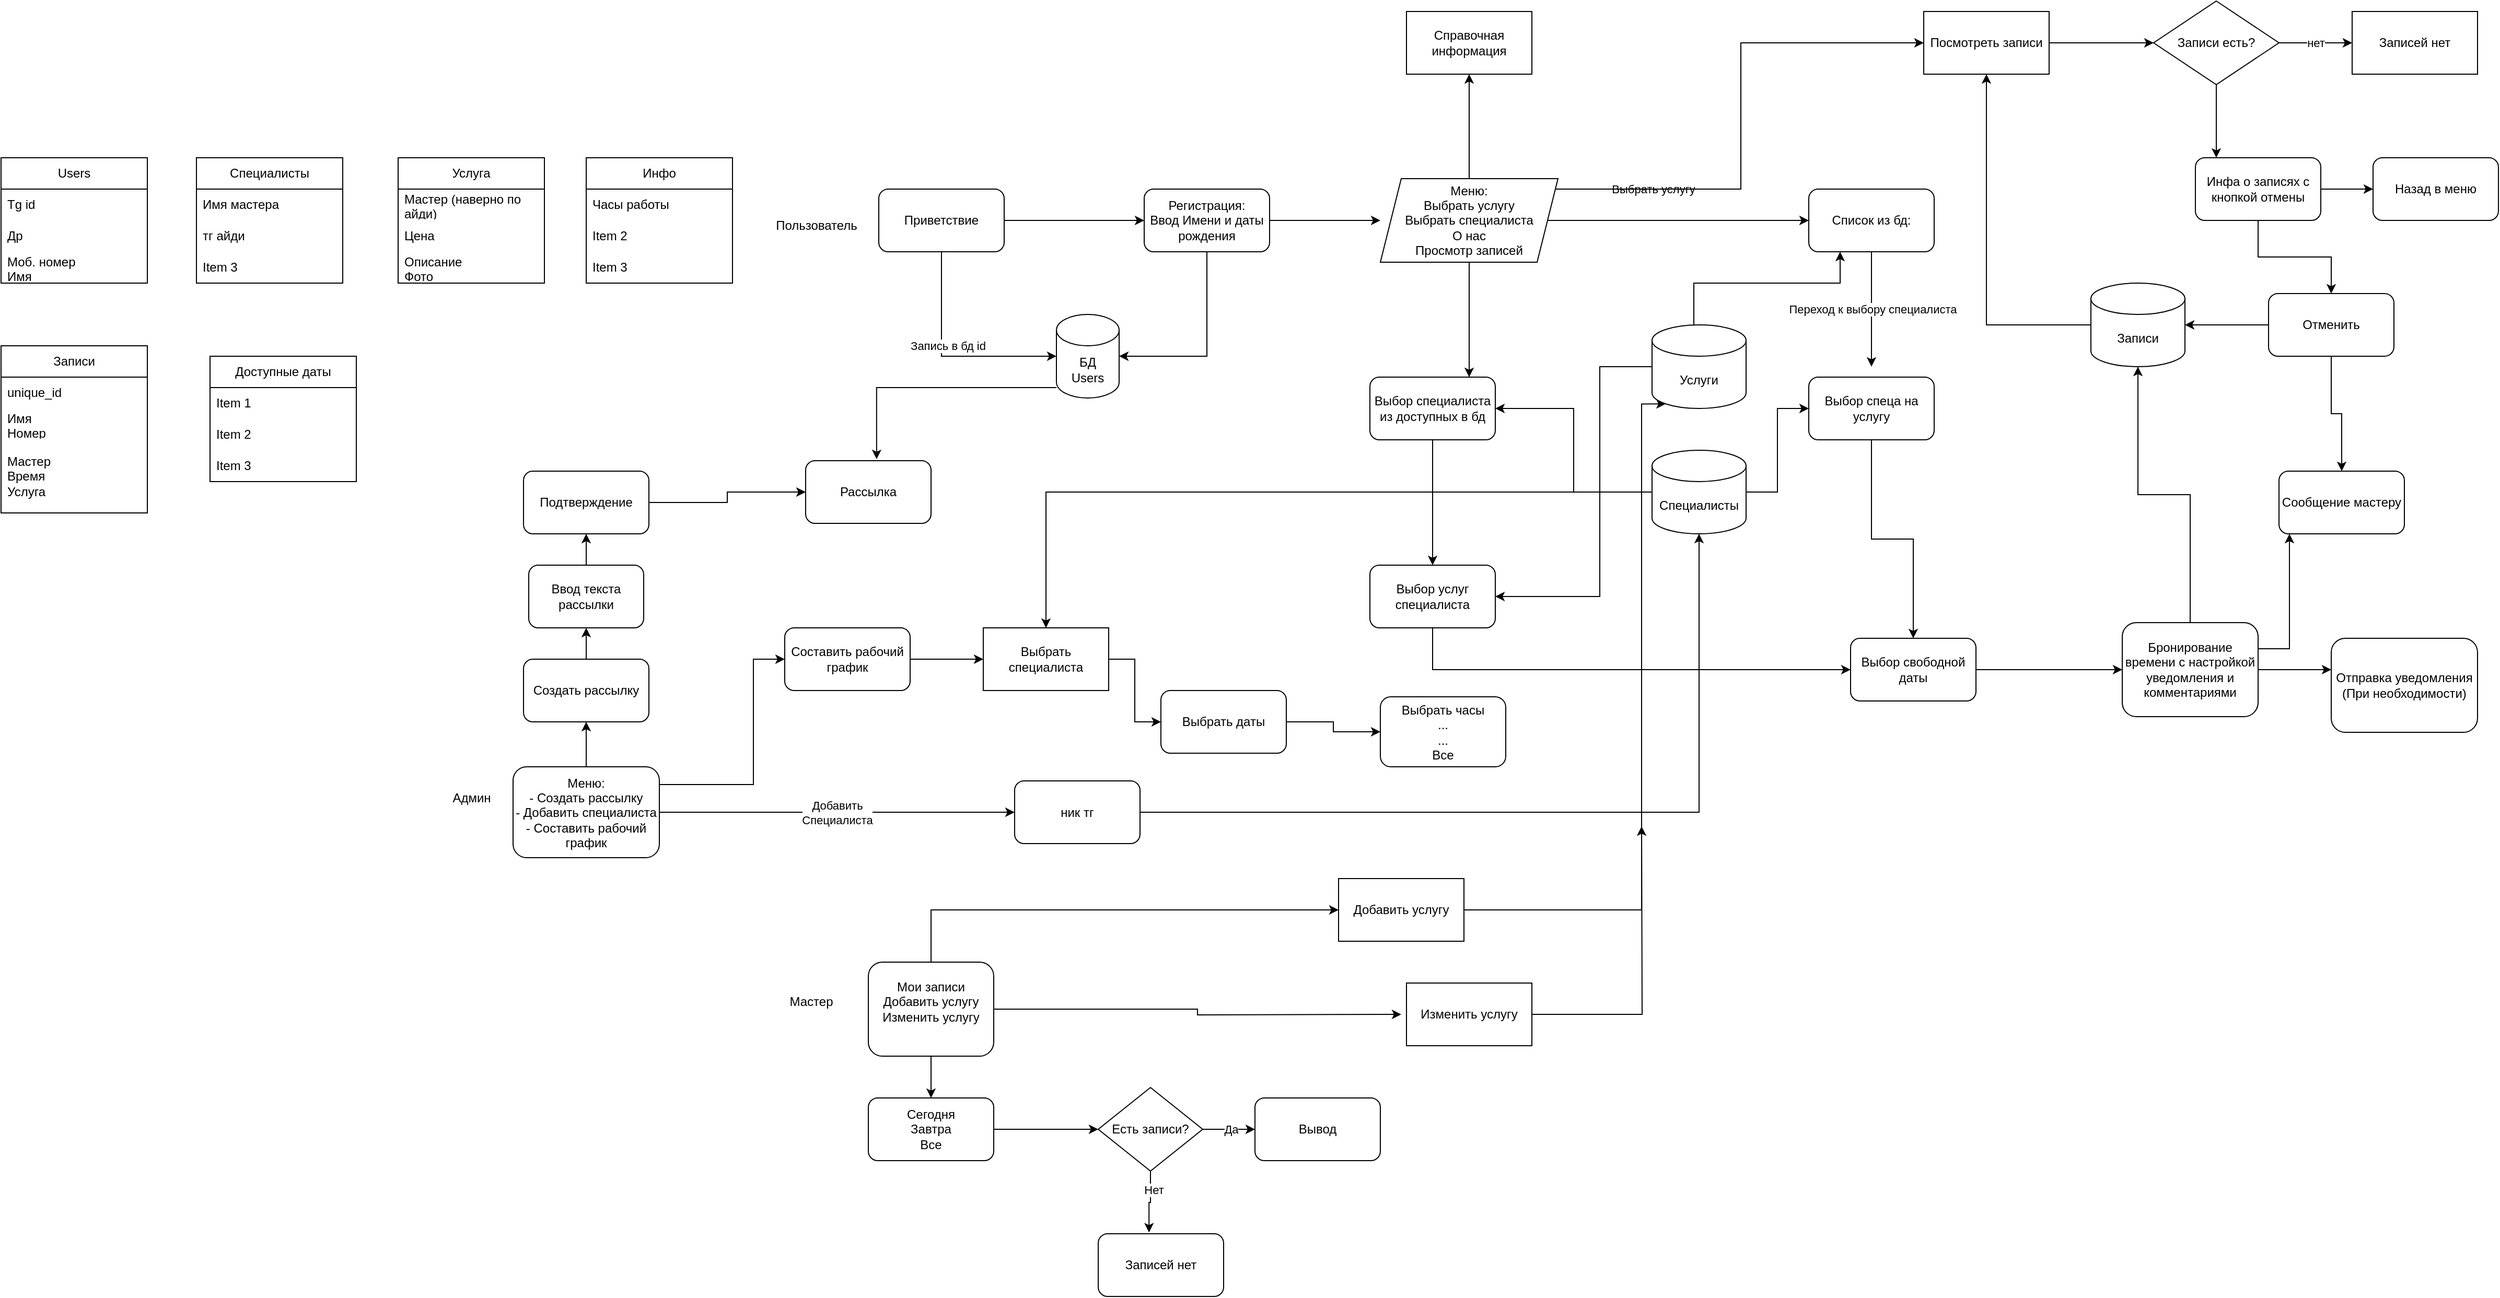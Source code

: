 <mxfile version="26.0.5">
  <diagram name="Страница — 1" id="hzqAy71SiCbuJSQjPSbe">
    <mxGraphModel dx="3694" dy="1451" grid="1" gridSize="10" guides="1" tooltips="1" connect="1" arrows="1" fold="1" page="1" pageScale="1" pageWidth="827" pageHeight="1169" math="0" shadow="0">
      <root>
        <mxCell id="0" />
        <mxCell id="1" parent="0" />
        <mxCell id="2Nm8pulBpNAmHq24tdNc-4" style="edgeStyle=orthogonalEdgeStyle;rounded=0;orthogonalLoop=1;jettySize=auto;html=1;entryX=0;entryY=0.5;entryDx=0;entryDy=0;" edge="1" parent="1" source="2Nm8pulBpNAmHq24tdNc-2" target="2Nm8pulBpNAmHq24tdNc-3">
          <mxGeometry relative="1" as="geometry" />
        </mxCell>
        <mxCell id="2Nm8pulBpNAmHq24tdNc-6" value="Запись в бд id" style="edgeStyle=orthogonalEdgeStyle;rounded=0;orthogonalLoop=1;jettySize=auto;html=1;" edge="1" parent="1" source="2Nm8pulBpNAmHq24tdNc-2" target="2Nm8pulBpNAmHq24tdNc-5">
          <mxGeometry x="0.1" y="14" relative="1" as="geometry">
            <Array as="points">
              <mxPoint x="160" y="390" />
            </Array>
            <mxPoint x="-10" y="4" as="offset" />
          </mxGeometry>
        </mxCell>
        <mxCell id="2Nm8pulBpNAmHq24tdNc-2" value="Приветствие" style="rounded=1;whiteSpace=wrap;html=1;" vertex="1" parent="1">
          <mxGeometry x="100" y="230" width="120" height="60" as="geometry" />
        </mxCell>
        <mxCell id="2Nm8pulBpNAmHq24tdNc-8" style="edgeStyle=orthogonalEdgeStyle;rounded=0;orthogonalLoop=1;jettySize=auto;html=1;" edge="1" parent="1" source="2Nm8pulBpNAmHq24tdNc-3">
          <mxGeometry relative="1" as="geometry">
            <mxPoint x="580" y="260" as="targetPoint" />
          </mxGeometry>
        </mxCell>
        <mxCell id="2Nm8pulBpNAmHq24tdNc-3" value="Регистрация:&lt;div&gt;Ввод Имени и даты рождения&lt;/div&gt;" style="rounded=1;whiteSpace=wrap;html=1;" vertex="1" parent="1">
          <mxGeometry x="354" y="230" width="120" height="60" as="geometry" />
        </mxCell>
        <mxCell id="2Nm8pulBpNAmHq24tdNc-82" style="edgeStyle=orthogonalEdgeStyle;rounded=0;orthogonalLoop=1;jettySize=auto;html=1;entryX=0.566;entryY=-0.025;entryDx=0;entryDy=0;entryPerimeter=0;" edge="1" parent="1" source="2Nm8pulBpNAmHq24tdNc-5" target="2Nm8pulBpNAmHq24tdNc-83">
          <mxGeometry relative="1" as="geometry">
            <mxPoint x="300" y="520" as="targetPoint" />
            <Array as="points">
              <mxPoint x="98" y="420" />
            </Array>
          </mxGeometry>
        </mxCell>
        <mxCell id="2Nm8pulBpNAmHq24tdNc-5" value="БД&lt;div&gt;Users&lt;/div&gt;" style="shape=cylinder3;whiteSpace=wrap;html=1;boundedLbl=1;backgroundOutline=1;size=15;" vertex="1" parent="1">
          <mxGeometry x="270" y="350" width="60" height="80" as="geometry" />
        </mxCell>
        <mxCell id="2Nm8pulBpNAmHq24tdNc-14" style="edgeStyle=orthogonalEdgeStyle;rounded=0;orthogonalLoop=1;jettySize=auto;html=1;" edge="1" parent="1" source="2Nm8pulBpNAmHq24tdNc-13">
          <mxGeometry relative="1" as="geometry">
            <mxPoint x="665" y="120" as="targetPoint" />
          </mxGeometry>
        </mxCell>
        <mxCell id="2Nm8pulBpNAmHq24tdNc-16" style="edgeStyle=orthogonalEdgeStyle;rounded=0;orthogonalLoop=1;jettySize=auto;html=1;entryX=0;entryY=0.5;entryDx=0;entryDy=0;" edge="1" parent="1" source="2Nm8pulBpNAmHq24tdNc-13" target="2Nm8pulBpNAmHq24tdNc-17">
          <mxGeometry relative="1" as="geometry">
            <mxPoint x="900.0" y="260" as="targetPoint" />
          </mxGeometry>
        </mxCell>
        <mxCell id="2Nm8pulBpNAmHq24tdNc-18" value="Выбрать услугу" style="edgeLabel;html=1;align=center;verticalAlign=middle;resizable=0;points=[];" vertex="1" connectable="0" parent="2Nm8pulBpNAmHq24tdNc-16">
          <mxGeometry x="0.243" y="-3" relative="1" as="geometry">
            <mxPoint x="-55" y="-33" as="offset" />
          </mxGeometry>
        </mxCell>
        <mxCell id="2Nm8pulBpNAmHq24tdNc-23" style="edgeStyle=orthogonalEdgeStyle;rounded=0;orthogonalLoop=1;jettySize=auto;html=1;" edge="1" parent="1" source="2Nm8pulBpNAmHq24tdNc-13">
          <mxGeometry relative="1" as="geometry">
            <mxPoint x="665" y="410" as="targetPoint" />
          </mxGeometry>
        </mxCell>
        <mxCell id="2Nm8pulBpNAmHq24tdNc-48" style="edgeStyle=orthogonalEdgeStyle;rounded=0;orthogonalLoop=1;jettySize=auto;html=1;entryX=0;entryY=0.5;entryDx=0;entryDy=0;" edge="1" parent="1" source="2Nm8pulBpNAmHq24tdNc-13" target="2Nm8pulBpNAmHq24tdNc-47">
          <mxGeometry relative="1" as="geometry">
            <Array as="points">
              <mxPoint x="925" y="230" />
              <mxPoint x="925" y="90" />
            </Array>
          </mxGeometry>
        </mxCell>
        <mxCell id="2Nm8pulBpNAmHq24tdNc-13" value="Меню:&lt;div&gt;Выбрать услугу&lt;/div&gt;&lt;div&gt;Выбрать специалиста&lt;/div&gt;&lt;div&gt;О нас&lt;/div&gt;&lt;div&gt;Просмотр записей&lt;/div&gt;" style="shape=parallelogram;perimeter=parallelogramPerimeter;whiteSpace=wrap;html=1;fixedSize=1;" vertex="1" parent="1">
          <mxGeometry x="580" y="220" width="170" height="80" as="geometry" />
        </mxCell>
        <mxCell id="2Nm8pulBpNAmHq24tdNc-15" value="Справочная информация" style="rounded=0;whiteSpace=wrap;html=1;" vertex="1" parent="1">
          <mxGeometry x="605" y="60" width="120" height="60" as="geometry" />
        </mxCell>
        <mxCell id="2Nm8pulBpNAmHq24tdNc-21" value="Переход к выбору специалиста" style="edgeStyle=orthogonalEdgeStyle;rounded=0;orthogonalLoop=1;jettySize=auto;html=1;" edge="1" parent="1" source="2Nm8pulBpNAmHq24tdNc-17">
          <mxGeometry relative="1" as="geometry">
            <mxPoint x="1050.0" y="400" as="targetPoint" />
          </mxGeometry>
        </mxCell>
        <mxCell id="2Nm8pulBpNAmHq24tdNc-17" value="Список из бд:" style="rounded=1;whiteSpace=wrap;html=1;" vertex="1" parent="1">
          <mxGeometry x="990" y="230" width="120" height="60" as="geometry" />
        </mxCell>
        <mxCell id="2Nm8pulBpNAmHq24tdNc-32" style="edgeStyle=orthogonalEdgeStyle;rounded=0;orthogonalLoop=1;jettySize=auto;html=1;entryX=1;entryY=0.5;entryDx=0;entryDy=0;exitX=0;exitY=0.5;exitDx=0;exitDy=0;exitPerimeter=0;" edge="1" parent="1" source="2Nm8pulBpNAmHq24tdNc-19" target="2Nm8pulBpNAmHq24tdNc-29">
          <mxGeometry relative="1" as="geometry">
            <Array as="points">
              <mxPoint x="790" y="620" />
            </Array>
          </mxGeometry>
        </mxCell>
        <mxCell id="2Nm8pulBpNAmHq24tdNc-39" style="edgeStyle=orthogonalEdgeStyle;rounded=0;orthogonalLoop=1;jettySize=auto;html=1;exitX=1;exitY=0.5;exitDx=0;exitDy=0;exitPerimeter=0;entryX=0.25;entryY=1;entryDx=0;entryDy=0;" edge="1" parent="1" source="2Nm8pulBpNAmHq24tdNc-19" target="2Nm8pulBpNAmHq24tdNc-17">
          <mxGeometry relative="1" as="geometry">
            <Array as="points">
              <mxPoint x="880" y="320" />
              <mxPoint x="1020" y="320" />
            </Array>
          </mxGeometry>
        </mxCell>
        <mxCell id="2Nm8pulBpNAmHq24tdNc-19" value="Услуги" style="shape=cylinder3;whiteSpace=wrap;html=1;boundedLbl=1;backgroundOutline=1;size=15;" vertex="1" parent="1">
          <mxGeometry x="840" y="360" width="90" height="80" as="geometry" />
        </mxCell>
        <mxCell id="2Nm8pulBpNAmHq24tdNc-34" style="edgeStyle=orthogonalEdgeStyle;rounded=0;orthogonalLoop=1;jettySize=auto;html=1;exitX=0.5;exitY=1;exitDx=0;exitDy=0;entryX=0.5;entryY=0;entryDx=0;entryDy=0;" edge="1" parent="1" source="2Nm8pulBpNAmHq24tdNc-22" target="2Nm8pulBpNAmHq24tdNc-35">
          <mxGeometry relative="1" as="geometry">
            <mxPoint x="1150.0" y="640" as="targetPoint" />
          </mxGeometry>
        </mxCell>
        <mxCell id="2Nm8pulBpNAmHq24tdNc-22" value="Выбор спеца на услугу" style="rounded=1;whiteSpace=wrap;html=1;" vertex="1" parent="1">
          <mxGeometry x="990" y="410" width="120" height="60" as="geometry" />
        </mxCell>
        <mxCell id="2Nm8pulBpNAmHq24tdNc-28" style="edgeStyle=orthogonalEdgeStyle;rounded=0;orthogonalLoop=1;jettySize=auto;html=1;entryX=0.5;entryY=0;entryDx=0;entryDy=0;" edge="1" parent="1" source="2Nm8pulBpNAmHq24tdNc-24" target="2Nm8pulBpNAmHq24tdNc-29">
          <mxGeometry relative="1" as="geometry">
            <mxPoint x="520" y="440" as="targetPoint" />
          </mxGeometry>
        </mxCell>
        <mxCell id="2Nm8pulBpNAmHq24tdNc-24" value="Выбор специалиста из доступных в бд" style="rounded=1;whiteSpace=wrap;html=1;" vertex="1" parent="1">
          <mxGeometry x="570" y="410" width="120" height="60" as="geometry" />
        </mxCell>
        <mxCell id="2Nm8pulBpNAmHq24tdNc-26" style="edgeStyle=orthogonalEdgeStyle;rounded=0;orthogonalLoop=1;jettySize=auto;html=1;entryX=1;entryY=0.5;entryDx=0;entryDy=0;" edge="1" parent="1" source="2Nm8pulBpNAmHq24tdNc-25" target="2Nm8pulBpNAmHq24tdNc-24">
          <mxGeometry relative="1" as="geometry" />
        </mxCell>
        <mxCell id="2Nm8pulBpNAmHq24tdNc-27" style="edgeStyle=orthogonalEdgeStyle;rounded=0;orthogonalLoop=1;jettySize=auto;html=1;entryX=0;entryY=0.5;entryDx=0;entryDy=0;" edge="1" parent="1" source="2Nm8pulBpNAmHq24tdNc-25" target="2Nm8pulBpNAmHq24tdNc-22">
          <mxGeometry relative="1" as="geometry" />
        </mxCell>
        <mxCell id="2Nm8pulBpNAmHq24tdNc-144" style="edgeStyle=orthogonalEdgeStyle;rounded=0;orthogonalLoop=1;jettySize=auto;html=1;" edge="1" parent="1" source="2Nm8pulBpNAmHq24tdNc-25" target="2Nm8pulBpNAmHq24tdNc-141">
          <mxGeometry relative="1" as="geometry" />
        </mxCell>
        <mxCell id="2Nm8pulBpNAmHq24tdNc-25" value="Специалисты" style="shape=cylinder3;whiteSpace=wrap;html=1;boundedLbl=1;backgroundOutline=1;size=15;" vertex="1" parent="1">
          <mxGeometry x="840" y="480" width="90" height="80" as="geometry" />
        </mxCell>
        <mxCell id="2Nm8pulBpNAmHq24tdNc-38" style="edgeStyle=orthogonalEdgeStyle;rounded=0;orthogonalLoop=1;jettySize=auto;html=1;exitX=0.5;exitY=1;exitDx=0;exitDy=0;entryX=0;entryY=0.5;entryDx=0;entryDy=0;" edge="1" parent="1" source="2Nm8pulBpNAmHq24tdNc-29" target="2Nm8pulBpNAmHq24tdNc-35">
          <mxGeometry relative="1" as="geometry" />
        </mxCell>
        <mxCell id="2Nm8pulBpNAmHq24tdNc-29" value="Выбор услуг специалиста" style="rounded=1;whiteSpace=wrap;html=1;" vertex="1" parent="1">
          <mxGeometry x="570" y="590" width="120" height="60" as="geometry" />
        </mxCell>
        <mxCell id="2Nm8pulBpNAmHq24tdNc-41" style="edgeStyle=orthogonalEdgeStyle;rounded=0;orthogonalLoop=1;jettySize=auto;html=1;entryX=0;entryY=0.5;entryDx=0;entryDy=0;" edge="1" parent="1" source="2Nm8pulBpNAmHq24tdNc-35" target="2Nm8pulBpNAmHq24tdNc-42">
          <mxGeometry relative="1" as="geometry">
            <mxPoint x="1270.0" y="690" as="targetPoint" />
          </mxGeometry>
        </mxCell>
        <mxCell id="2Nm8pulBpNAmHq24tdNc-35" value="Выбор свободной даты" style="rounded=1;whiteSpace=wrap;html=1;" vertex="1" parent="1">
          <mxGeometry x="1030" y="660" width="120" height="60" as="geometry" />
        </mxCell>
        <mxCell id="2Nm8pulBpNAmHq24tdNc-44" style="edgeStyle=orthogonalEdgeStyle;rounded=0;orthogonalLoop=1;jettySize=auto;html=1;" edge="1" parent="1" source="2Nm8pulBpNAmHq24tdNc-42" target="2Nm8pulBpNAmHq24tdNc-43">
          <mxGeometry relative="1" as="geometry" />
        </mxCell>
        <mxCell id="2Nm8pulBpNAmHq24tdNc-45" style="edgeStyle=orthogonalEdgeStyle;rounded=0;orthogonalLoop=1;jettySize=auto;html=1;" edge="1" parent="1" source="2Nm8pulBpNAmHq24tdNc-42">
          <mxGeometry relative="1" as="geometry">
            <mxPoint x="1490" y="690" as="targetPoint" />
          </mxGeometry>
        </mxCell>
        <mxCell id="2Nm8pulBpNAmHq24tdNc-61" style="edgeStyle=orthogonalEdgeStyle;rounded=0;orthogonalLoop=1;jettySize=auto;html=1;" edge="1" parent="1" source="2Nm8pulBpNAmHq24tdNc-42">
          <mxGeometry relative="1" as="geometry">
            <mxPoint x="1450" y="560" as="targetPoint" />
            <Array as="points">
              <mxPoint x="1450" y="670" />
            </Array>
          </mxGeometry>
        </mxCell>
        <mxCell id="2Nm8pulBpNAmHq24tdNc-42" value="Бронирование времени с настройкой уведомления и комментариями" style="rounded=1;whiteSpace=wrap;html=1;" vertex="1" parent="1">
          <mxGeometry x="1290" y="645" width="130" height="90" as="geometry" />
        </mxCell>
        <mxCell id="2Nm8pulBpNAmHq24tdNc-54" style="edgeStyle=orthogonalEdgeStyle;rounded=0;orthogonalLoop=1;jettySize=auto;html=1;entryX=0.5;entryY=1;entryDx=0;entryDy=0;" edge="1" parent="1" source="2Nm8pulBpNAmHq24tdNc-43" target="2Nm8pulBpNAmHq24tdNc-47">
          <mxGeometry relative="1" as="geometry" />
        </mxCell>
        <mxCell id="2Nm8pulBpNAmHq24tdNc-43" value="Записи" style="shape=cylinder3;whiteSpace=wrap;html=1;boundedLbl=1;backgroundOutline=1;size=15;" vertex="1" parent="1">
          <mxGeometry x="1260" y="320" width="90" height="80" as="geometry" />
        </mxCell>
        <mxCell id="2Nm8pulBpNAmHq24tdNc-46" value="Отправка уведомления&lt;div&gt;(При необходимости)&lt;/div&gt;" style="rounded=1;whiteSpace=wrap;html=1;" vertex="1" parent="1">
          <mxGeometry x="1490" y="660" width="140" height="90" as="geometry" />
        </mxCell>
        <mxCell id="2Nm8pulBpNAmHq24tdNc-50" style="edgeStyle=orthogonalEdgeStyle;rounded=0;orthogonalLoop=1;jettySize=auto;html=1;" edge="1" parent="1" source="2Nm8pulBpNAmHq24tdNc-47" target="2Nm8pulBpNAmHq24tdNc-49">
          <mxGeometry relative="1" as="geometry" />
        </mxCell>
        <mxCell id="2Nm8pulBpNAmHq24tdNc-47" value="Посмотреть записи" style="rounded=0;whiteSpace=wrap;html=1;" vertex="1" parent="1">
          <mxGeometry x="1100" y="60" width="120" height="60" as="geometry" />
        </mxCell>
        <mxCell id="2Nm8pulBpNAmHq24tdNc-51" value="нет" style="edgeStyle=orthogonalEdgeStyle;rounded=0;orthogonalLoop=1;jettySize=auto;html=1;entryX=0;entryY=0.5;entryDx=0;entryDy=0;" edge="1" parent="1" source="2Nm8pulBpNAmHq24tdNc-49" target="2Nm8pulBpNAmHq24tdNc-52">
          <mxGeometry relative="1" as="geometry">
            <mxPoint x="1520" y="110" as="targetPoint" />
            <Array as="points" />
          </mxGeometry>
        </mxCell>
        <mxCell id="2Nm8pulBpNAmHq24tdNc-53" style="edgeStyle=orthogonalEdgeStyle;rounded=0;orthogonalLoop=1;jettySize=auto;html=1;" edge="1" parent="1" source="2Nm8pulBpNAmHq24tdNc-49">
          <mxGeometry relative="1" as="geometry">
            <mxPoint x="1380" y="200" as="targetPoint" />
          </mxGeometry>
        </mxCell>
        <mxCell id="2Nm8pulBpNAmHq24tdNc-49" value="Записи есть?" style="rhombus;whiteSpace=wrap;html=1;" vertex="1" parent="1">
          <mxGeometry x="1320" y="50" width="120" height="80" as="geometry" />
        </mxCell>
        <mxCell id="2Nm8pulBpNAmHq24tdNc-52" value="Записей нет" style="rounded=0;whiteSpace=wrap;html=1;" vertex="1" parent="1">
          <mxGeometry x="1510" y="60" width="120" height="60" as="geometry" />
        </mxCell>
        <mxCell id="2Nm8pulBpNAmHq24tdNc-56" style="edgeStyle=orthogonalEdgeStyle;rounded=0;orthogonalLoop=1;jettySize=auto;html=1;" edge="1" parent="1" source="2Nm8pulBpNAmHq24tdNc-55">
          <mxGeometry relative="1" as="geometry">
            <mxPoint x="1530.0" y="230" as="targetPoint" />
          </mxGeometry>
        </mxCell>
        <mxCell id="2Nm8pulBpNAmHq24tdNc-58" style="edgeStyle=orthogonalEdgeStyle;rounded=0;orthogonalLoop=1;jettySize=auto;html=1;entryX=0.5;entryY=0;entryDx=0;entryDy=0;" edge="1" parent="1" source="2Nm8pulBpNAmHq24tdNc-55" target="2Nm8pulBpNAmHq24tdNc-59">
          <mxGeometry relative="1" as="geometry">
            <mxPoint x="1420.0" y="330" as="targetPoint" />
          </mxGeometry>
        </mxCell>
        <mxCell id="2Nm8pulBpNAmHq24tdNc-55" value="Инфа о записях с кнопкой отмены" style="rounded=1;whiteSpace=wrap;html=1;" vertex="1" parent="1">
          <mxGeometry x="1360" y="200" width="120" height="60" as="geometry" />
        </mxCell>
        <mxCell id="2Nm8pulBpNAmHq24tdNc-57" value="Назад в меню" style="rounded=1;whiteSpace=wrap;html=1;" vertex="1" parent="1">
          <mxGeometry x="1530" y="200" width="120" height="60" as="geometry" />
        </mxCell>
        <mxCell id="2Nm8pulBpNAmHq24tdNc-60" style="edgeStyle=orthogonalEdgeStyle;rounded=0;orthogonalLoop=1;jettySize=auto;html=1;" edge="1" parent="1" source="2Nm8pulBpNAmHq24tdNc-59" target="2Nm8pulBpNAmHq24tdNc-43">
          <mxGeometry relative="1" as="geometry" />
        </mxCell>
        <mxCell id="2Nm8pulBpNAmHq24tdNc-63" style="edgeStyle=orthogonalEdgeStyle;rounded=0;orthogonalLoop=1;jettySize=auto;html=1;entryX=0.5;entryY=0;entryDx=0;entryDy=0;" edge="1" parent="1" source="2Nm8pulBpNAmHq24tdNc-59" target="2Nm8pulBpNAmHq24tdNc-62">
          <mxGeometry relative="1" as="geometry" />
        </mxCell>
        <mxCell id="2Nm8pulBpNAmHq24tdNc-59" value="Отменить" style="rounded=1;whiteSpace=wrap;html=1;" vertex="1" parent="1">
          <mxGeometry x="1430" y="330" width="120" height="60" as="geometry" />
        </mxCell>
        <mxCell id="2Nm8pulBpNAmHq24tdNc-62" value="Сообщение мастеру" style="rounded=1;whiteSpace=wrap;html=1;" vertex="1" parent="1">
          <mxGeometry x="1440" y="500" width="120" height="60" as="geometry" />
        </mxCell>
        <mxCell id="2Nm8pulBpNAmHq24tdNc-64" value="Пользователь" style="text;html=1;align=center;verticalAlign=middle;resizable=0;points=[];autosize=1;strokeColor=none;fillColor=none;" vertex="1" parent="1">
          <mxGeometry x="-10" y="250" width="100" height="30" as="geometry" />
        </mxCell>
        <mxCell id="2Nm8pulBpNAmHq24tdNc-65" value="Админ" style="text;html=1;align=center;verticalAlign=middle;resizable=0;points=[];autosize=1;strokeColor=none;fillColor=none;" vertex="1" parent="1">
          <mxGeometry x="-320" y="798" width="60" height="30" as="geometry" />
        </mxCell>
        <mxCell id="2Nm8pulBpNAmHq24tdNc-67" value="Добавить&lt;div&gt;Специалиста&lt;/div&gt;" style="edgeStyle=orthogonalEdgeStyle;rounded=0;orthogonalLoop=1;jettySize=auto;html=1;entryX=0;entryY=0.5;entryDx=0;entryDy=0;" edge="1" parent="1" source="2Nm8pulBpNAmHq24tdNc-66" target="2Nm8pulBpNAmHq24tdNc-68">
          <mxGeometry relative="1" as="geometry">
            <mxPoint x="380" y="813" as="targetPoint" />
          </mxGeometry>
        </mxCell>
        <mxCell id="2Nm8pulBpNAmHq24tdNc-78" style="edgeStyle=orthogonalEdgeStyle;rounded=0;orthogonalLoop=1;jettySize=auto;html=1;entryX=0.5;entryY=1;entryDx=0;entryDy=0;" edge="1" parent="1" source="2Nm8pulBpNAmHq24tdNc-66" target="2Nm8pulBpNAmHq24tdNc-71">
          <mxGeometry relative="1" as="geometry" />
        </mxCell>
        <mxCell id="2Nm8pulBpNAmHq24tdNc-138" style="edgeStyle=orthogonalEdgeStyle;rounded=0;orthogonalLoop=1;jettySize=auto;html=1;entryX=0;entryY=0.5;entryDx=0;entryDy=0;" edge="1" parent="1" source="2Nm8pulBpNAmHq24tdNc-66" target="2Nm8pulBpNAmHq24tdNc-139">
          <mxGeometry relative="1" as="geometry">
            <mxPoint x="280" y="730" as="targetPoint" />
            <Array as="points">
              <mxPoint x="-20" y="800" />
              <mxPoint x="-20" y="680" />
            </Array>
          </mxGeometry>
        </mxCell>
        <mxCell id="2Nm8pulBpNAmHq24tdNc-66" value="Меню:&lt;div&gt;- Создать рассылку&lt;/div&gt;&lt;div&gt;- Добавить специалиста&lt;/div&gt;&lt;div&gt;- Составить рабочий график&lt;/div&gt;" style="rounded=1;whiteSpace=wrap;html=1;" vertex="1" parent="1">
          <mxGeometry x="-250" y="783" width="140" height="87" as="geometry" />
        </mxCell>
        <mxCell id="2Nm8pulBpNAmHq24tdNc-69" style="edgeStyle=orthogonalEdgeStyle;rounded=0;orthogonalLoop=1;jettySize=auto;html=1;" edge="1" parent="1" source="2Nm8pulBpNAmHq24tdNc-68" target="2Nm8pulBpNAmHq24tdNc-25">
          <mxGeometry relative="1" as="geometry" />
        </mxCell>
        <mxCell id="2Nm8pulBpNAmHq24tdNc-68" value="ник тг" style="rounded=1;whiteSpace=wrap;html=1;" vertex="1" parent="1">
          <mxGeometry x="230" y="796.5" width="120" height="60" as="geometry" />
        </mxCell>
        <mxCell id="2Nm8pulBpNAmHq24tdNc-84" style="edgeStyle=orthogonalEdgeStyle;rounded=0;orthogonalLoop=1;jettySize=auto;html=1;entryX=0.5;entryY=1;entryDx=0;entryDy=0;" edge="1" parent="1" source="2Nm8pulBpNAmHq24tdNc-71" target="2Nm8pulBpNAmHq24tdNc-75">
          <mxGeometry relative="1" as="geometry" />
        </mxCell>
        <mxCell id="2Nm8pulBpNAmHq24tdNc-71" value="Создать рассылку" style="rounded=1;whiteSpace=wrap;html=1;" vertex="1" parent="1">
          <mxGeometry x="-240" y="680" width="120" height="60" as="geometry" />
        </mxCell>
        <mxCell id="2Nm8pulBpNAmHq24tdNc-72" style="edgeStyle=orthogonalEdgeStyle;rounded=0;orthogonalLoop=1;jettySize=auto;html=1;exitX=0.5;exitY=1;exitDx=0;exitDy=0;entryX=1;entryY=0.5;entryDx=0;entryDy=0;entryPerimeter=0;" edge="1" parent="1" source="2Nm8pulBpNAmHq24tdNc-3" target="2Nm8pulBpNAmHq24tdNc-5">
          <mxGeometry relative="1" as="geometry">
            <Array as="points">
              <mxPoint x="414" y="390" />
            </Array>
          </mxGeometry>
        </mxCell>
        <mxCell id="2Nm8pulBpNAmHq24tdNc-85" style="edgeStyle=orthogonalEdgeStyle;rounded=0;orthogonalLoop=1;jettySize=auto;html=1;" edge="1" parent="1" source="2Nm8pulBpNAmHq24tdNc-75" target="2Nm8pulBpNAmHq24tdNc-77">
          <mxGeometry relative="1" as="geometry" />
        </mxCell>
        <mxCell id="2Nm8pulBpNAmHq24tdNc-75" value="Ввод текста рассылки" style="rounded=1;whiteSpace=wrap;html=1;" vertex="1" parent="1">
          <mxGeometry x="-235" y="590" width="110" height="60" as="geometry" />
        </mxCell>
        <mxCell id="2Nm8pulBpNAmHq24tdNc-86" style="edgeStyle=orthogonalEdgeStyle;rounded=0;orthogonalLoop=1;jettySize=auto;html=1;entryX=0;entryY=0.5;entryDx=0;entryDy=0;" edge="1" parent="1" source="2Nm8pulBpNAmHq24tdNc-77" target="2Nm8pulBpNAmHq24tdNc-83">
          <mxGeometry relative="1" as="geometry" />
        </mxCell>
        <mxCell id="2Nm8pulBpNAmHq24tdNc-77" value="Подтверждение" style="rounded=1;whiteSpace=wrap;html=1;" vertex="1" parent="1">
          <mxGeometry x="-240" y="500" width="120" height="60" as="geometry" />
        </mxCell>
        <mxCell id="2Nm8pulBpNAmHq24tdNc-83" value="Рассылка" style="rounded=1;whiteSpace=wrap;html=1;" vertex="1" parent="1">
          <mxGeometry x="30" y="490" width="120" height="60" as="geometry" />
        </mxCell>
        <mxCell id="2Nm8pulBpNAmHq24tdNc-89" style="edgeStyle=orthogonalEdgeStyle;rounded=0;orthogonalLoop=1;jettySize=auto;html=1;entryX=0;entryY=0.5;entryDx=0;entryDy=0;" edge="1" parent="1" source="2Nm8pulBpNAmHq24tdNc-87" target="2Nm8pulBpNAmHq24tdNc-90">
          <mxGeometry relative="1" as="geometry">
            <mxPoint x="200" y="910" as="targetPoint" />
            <Array as="points">
              <mxPoint x="150" y="920" />
            </Array>
          </mxGeometry>
        </mxCell>
        <mxCell id="2Nm8pulBpNAmHq24tdNc-92" style="edgeStyle=orthogonalEdgeStyle;rounded=0;orthogonalLoop=1;jettySize=auto;html=1;" edge="1" parent="1" source="2Nm8pulBpNAmHq24tdNc-87">
          <mxGeometry relative="1" as="geometry">
            <mxPoint x="600" y="1020" as="targetPoint" />
          </mxGeometry>
        </mxCell>
        <mxCell id="2Nm8pulBpNAmHq24tdNc-94" style="edgeStyle=orthogonalEdgeStyle;rounded=0;orthogonalLoop=1;jettySize=auto;html=1;" edge="1" parent="1" source="2Nm8pulBpNAmHq24tdNc-87">
          <mxGeometry relative="1" as="geometry">
            <mxPoint x="150" y="1100" as="targetPoint" />
          </mxGeometry>
        </mxCell>
        <mxCell id="2Nm8pulBpNAmHq24tdNc-87" value="&lt;div&gt;Мои записи&lt;/div&gt;&lt;div&gt;Добавить услугу&lt;/div&gt;&lt;div&gt;Изменить услугу&lt;/div&gt;&lt;div&gt;&lt;br&gt;&lt;/div&gt;" style="rounded=1;whiteSpace=wrap;html=1;" vertex="1" parent="1">
          <mxGeometry x="90" y="970" width="120" height="90" as="geometry" />
        </mxCell>
        <mxCell id="2Nm8pulBpNAmHq24tdNc-88" value="Мастер" style="text;html=1;align=center;verticalAlign=middle;resizable=0;points=[];autosize=1;strokeColor=none;fillColor=none;" vertex="1" parent="1">
          <mxGeometry y="993" width="70" height="30" as="geometry" />
        </mxCell>
        <mxCell id="2Nm8pulBpNAmHq24tdNc-90" value="Добавить услугу" style="rounded=0;whiteSpace=wrap;html=1;" vertex="1" parent="1">
          <mxGeometry x="540" y="890" width="120" height="60" as="geometry" />
        </mxCell>
        <mxCell id="2Nm8pulBpNAmHq24tdNc-91" style="edgeStyle=orthogonalEdgeStyle;rounded=0;orthogonalLoop=1;jettySize=auto;html=1;entryX=0.145;entryY=1;entryDx=0;entryDy=-4.35;entryPerimeter=0;" edge="1" parent="1" source="2Nm8pulBpNAmHq24tdNc-90" target="2Nm8pulBpNAmHq24tdNc-19">
          <mxGeometry relative="1" as="geometry">
            <Array as="points">
              <mxPoint x="830" y="920" />
              <mxPoint x="830" y="436" />
            </Array>
          </mxGeometry>
        </mxCell>
        <mxCell id="2Nm8pulBpNAmHq24tdNc-99" style="edgeStyle=orthogonalEdgeStyle;rounded=0;orthogonalLoop=1;jettySize=auto;html=1;" edge="1" parent="1" source="2Nm8pulBpNAmHq24tdNc-93">
          <mxGeometry relative="1" as="geometry">
            <mxPoint x="830" y="840" as="targetPoint" />
          </mxGeometry>
        </mxCell>
        <mxCell id="2Nm8pulBpNAmHq24tdNc-93" value="Изменить услугу" style="rounded=0;whiteSpace=wrap;html=1;" vertex="1" parent="1">
          <mxGeometry x="605" y="990" width="120" height="60" as="geometry" />
        </mxCell>
        <mxCell id="2Nm8pulBpNAmHq24tdNc-101" style="edgeStyle=orthogonalEdgeStyle;rounded=0;orthogonalLoop=1;jettySize=auto;html=1;entryX=0;entryY=0.5;entryDx=0;entryDy=0;" edge="1" parent="1" source="2Nm8pulBpNAmHq24tdNc-95">
          <mxGeometry relative="1" as="geometry">
            <mxPoint x="310.0" y="1130" as="targetPoint" />
          </mxGeometry>
        </mxCell>
        <mxCell id="2Nm8pulBpNAmHq24tdNc-95" value="Сегодня&lt;div&gt;Завтра&lt;/div&gt;&lt;div&gt;Все&lt;/div&gt;" style="rounded=1;whiteSpace=wrap;html=1;" vertex="1" parent="1">
          <mxGeometry x="90" y="1100" width="120" height="60" as="geometry" />
        </mxCell>
        <mxCell id="2Nm8pulBpNAmHq24tdNc-120" style="edgeStyle=orthogonalEdgeStyle;rounded=0;orthogonalLoop=1;jettySize=auto;html=1;" edge="1" parent="1" source="2Nm8pulBpNAmHq24tdNc-105">
          <mxGeometry relative="1" as="geometry">
            <mxPoint x="460" y="1130" as="targetPoint" />
          </mxGeometry>
        </mxCell>
        <mxCell id="2Nm8pulBpNAmHq24tdNc-124" value="Да" style="edgeLabel;html=1;align=center;verticalAlign=middle;resizable=0;points=[];" vertex="1" connectable="0" parent="2Nm8pulBpNAmHq24tdNc-120">
          <mxGeometry x="0.06" y="1" relative="1" as="geometry">
            <mxPoint as="offset" />
          </mxGeometry>
        </mxCell>
        <mxCell id="2Nm8pulBpNAmHq24tdNc-105" value="Есть записи?" style="rhombus;whiteSpace=wrap;html=1;" vertex="1" parent="1">
          <mxGeometry x="310" y="1090" width="100" height="80" as="geometry" />
        </mxCell>
        <mxCell id="2Nm8pulBpNAmHq24tdNc-106" value="Услуга" style="swimlane;fontStyle=0;childLayout=stackLayout;horizontal=1;startSize=30;horizontalStack=0;resizeParent=1;resizeParentMax=0;resizeLast=0;collapsible=1;marginBottom=0;whiteSpace=wrap;html=1;" vertex="1" parent="1">
          <mxGeometry x="-360" y="200" width="140" height="120" as="geometry" />
        </mxCell>
        <mxCell id="2Nm8pulBpNAmHq24tdNc-107" value="Мастер (наверно по айди)" style="text;strokeColor=none;fillColor=none;align=left;verticalAlign=middle;spacingLeft=4;spacingRight=4;overflow=hidden;points=[[0,0.5],[1,0.5]];portConstraint=eastwest;rotatable=0;whiteSpace=wrap;html=1;" vertex="1" parent="2Nm8pulBpNAmHq24tdNc-106">
          <mxGeometry y="30" width="140" height="30" as="geometry" />
        </mxCell>
        <mxCell id="2Nm8pulBpNAmHq24tdNc-108" value="Цена" style="text;strokeColor=none;fillColor=none;align=left;verticalAlign=middle;spacingLeft=4;spacingRight=4;overflow=hidden;points=[[0,0.5],[1,0.5]];portConstraint=eastwest;rotatable=0;whiteSpace=wrap;html=1;" vertex="1" parent="2Nm8pulBpNAmHq24tdNc-106">
          <mxGeometry y="60" width="140" height="30" as="geometry" />
        </mxCell>
        <mxCell id="2Nm8pulBpNAmHq24tdNc-109" value="Описание&lt;div&gt;Фото&lt;/div&gt;" style="text;strokeColor=none;fillColor=none;align=left;verticalAlign=middle;spacingLeft=4;spacingRight=4;overflow=hidden;points=[[0,0.5],[1,0.5]];portConstraint=eastwest;rotatable=0;whiteSpace=wrap;html=1;" vertex="1" parent="2Nm8pulBpNAmHq24tdNc-106">
          <mxGeometry y="90" width="140" height="30" as="geometry" />
        </mxCell>
        <mxCell id="2Nm8pulBpNAmHq24tdNc-111" value="Специалисты" style="swimlane;fontStyle=0;childLayout=stackLayout;horizontal=1;startSize=30;horizontalStack=0;resizeParent=1;resizeParentMax=0;resizeLast=0;collapsible=1;marginBottom=0;whiteSpace=wrap;html=1;" vertex="1" parent="1">
          <mxGeometry x="-553" y="200" width="140" height="120" as="geometry" />
        </mxCell>
        <mxCell id="2Nm8pulBpNAmHq24tdNc-112" value="Имя мастера" style="text;strokeColor=none;fillColor=none;align=left;verticalAlign=middle;spacingLeft=4;spacingRight=4;overflow=hidden;points=[[0,0.5],[1,0.5]];portConstraint=eastwest;rotatable=0;whiteSpace=wrap;html=1;" vertex="1" parent="2Nm8pulBpNAmHq24tdNc-111">
          <mxGeometry y="30" width="140" height="30" as="geometry" />
        </mxCell>
        <mxCell id="2Nm8pulBpNAmHq24tdNc-113" value="тг айди" style="text;strokeColor=none;fillColor=none;align=left;verticalAlign=middle;spacingLeft=4;spacingRight=4;overflow=hidden;points=[[0,0.5],[1,0.5]];portConstraint=eastwest;rotatable=0;whiteSpace=wrap;html=1;" vertex="1" parent="2Nm8pulBpNAmHq24tdNc-111">
          <mxGeometry y="60" width="140" height="30" as="geometry" />
        </mxCell>
        <mxCell id="2Nm8pulBpNAmHq24tdNc-114" value="Item 3" style="text;strokeColor=none;fillColor=none;align=left;verticalAlign=middle;spacingLeft=4;spacingRight=4;overflow=hidden;points=[[0,0.5],[1,0.5]];portConstraint=eastwest;rotatable=0;whiteSpace=wrap;html=1;" vertex="1" parent="2Nm8pulBpNAmHq24tdNc-111">
          <mxGeometry y="90" width="140" height="30" as="geometry" />
        </mxCell>
        <mxCell id="2Nm8pulBpNAmHq24tdNc-115" value="Users" style="swimlane;fontStyle=0;childLayout=stackLayout;horizontal=1;startSize=30;horizontalStack=0;resizeParent=1;resizeParentMax=0;resizeLast=0;collapsible=1;marginBottom=0;whiteSpace=wrap;html=1;" vertex="1" parent="1">
          <mxGeometry x="-740" y="200" width="140" height="120" as="geometry" />
        </mxCell>
        <mxCell id="2Nm8pulBpNAmHq24tdNc-116" value="Tg id" style="text;strokeColor=none;fillColor=none;align=left;verticalAlign=middle;spacingLeft=4;spacingRight=4;overflow=hidden;points=[[0,0.5],[1,0.5]];portConstraint=eastwest;rotatable=0;whiteSpace=wrap;html=1;" vertex="1" parent="2Nm8pulBpNAmHq24tdNc-115">
          <mxGeometry y="30" width="140" height="30" as="geometry" />
        </mxCell>
        <mxCell id="2Nm8pulBpNAmHq24tdNc-117" value="Др" style="text;strokeColor=none;fillColor=none;align=left;verticalAlign=middle;spacingLeft=4;spacingRight=4;overflow=hidden;points=[[0,0.5],[1,0.5]];portConstraint=eastwest;rotatable=0;whiteSpace=wrap;html=1;" vertex="1" parent="2Nm8pulBpNAmHq24tdNc-115">
          <mxGeometry y="60" width="140" height="30" as="geometry" />
        </mxCell>
        <mxCell id="2Nm8pulBpNAmHq24tdNc-118" value="Моб. номер&lt;div&gt;Имя&lt;/div&gt;" style="text;strokeColor=none;fillColor=none;align=left;verticalAlign=middle;spacingLeft=4;spacingRight=4;overflow=hidden;points=[[0,0.5],[1,0.5]];portConstraint=eastwest;rotatable=0;whiteSpace=wrap;html=1;" vertex="1" parent="2Nm8pulBpNAmHq24tdNc-115">
          <mxGeometry y="90" width="140" height="30" as="geometry" />
        </mxCell>
        <mxCell id="2Nm8pulBpNAmHq24tdNc-121" value="Вывод" style="rounded=1;whiteSpace=wrap;html=1;" vertex="1" parent="1">
          <mxGeometry x="460" y="1100" width="120" height="60" as="geometry" />
        </mxCell>
        <mxCell id="2Nm8pulBpNAmHq24tdNc-122" value="Записей нет" style="rounded=1;whiteSpace=wrap;html=1;" vertex="1" parent="1">
          <mxGeometry x="310" y="1230" width="120" height="60" as="geometry" />
        </mxCell>
        <mxCell id="2Nm8pulBpNAmHq24tdNc-123" style="edgeStyle=orthogonalEdgeStyle;rounded=0;orthogonalLoop=1;jettySize=auto;html=1;entryX=0.405;entryY=-0.021;entryDx=0;entryDy=0;entryPerimeter=0;" edge="1" parent="1" source="2Nm8pulBpNAmHq24tdNc-105" target="2Nm8pulBpNAmHq24tdNc-122">
          <mxGeometry relative="1" as="geometry" />
        </mxCell>
        <mxCell id="2Nm8pulBpNAmHq24tdNc-125" value="Нет" style="edgeLabel;html=1;align=center;verticalAlign=middle;resizable=0;points=[];" vertex="1" connectable="0" parent="2Nm8pulBpNAmHq24tdNc-123">
          <mxGeometry x="-0.416" y="3" relative="1" as="geometry">
            <mxPoint as="offset" />
          </mxGeometry>
        </mxCell>
        <mxCell id="2Nm8pulBpNAmHq24tdNc-126" value="Инфо" style="swimlane;fontStyle=0;childLayout=stackLayout;horizontal=1;startSize=30;horizontalStack=0;resizeParent=1;resizeParentMax=0;resizeLast=0;collapsible=1;marginBottom=0;whiteSpace=wrap;html=1;" vertex="1" parent="1">
          <mxGeometry x="-180" y="200" width="140" height="120" as="geometry" />
        </mxCell>
        <mxCell id="2Nm8pulBpNAmHq24tdNc-127" value="Часы работы" style="text;strokeColor=none;fillColor=none;align=left;verticalAlign=middle;spacingLeft=4;spacingRight=4;overflow=hidden;points=[[0,0.5],[1,0.5]];portConstraint=eastwest;rotatable=0;whiteSpace=wrap;html=1;" vertex="1" parent="2Nm8pulBpNAmHq24tdNc-126">
          <mxGeometry y="30" width="140" height="30" as="geometry" />
        </mxCell>
        <mxCell id="2Nm8pulBpNAmHq24tdNc-128" value="Item 2" style="text;strokeColor=none;fillColor=none;align=left;verticalAlign=middle;spacingLeft=4;spacingRight=4;overflow=hidden;points=[[0,0.5],[1,0.5]];portConstraint=eastwest;rotatable=0;whiteSpace=wrap;html=1;" vertex="1" parent="2Nm8pulBpNAmHq24tdNc-126">
          <mxGeometry y="60" width="140" height="30" as="geometry" />
        </mxCell>
        <mxCell id="2Nm8pulBpNAmHq24tdNc-129" value="Item 3" style="text;strokeColor=none;fillColor=none;align=left;verticalAlign=middle;spacingLeft=4;spacingRight=4;overflow=hidden;points=[[0,0.5],[1,0.5]];portConstraint=eastwest;rotatable=0;whiteSpace=wrap;html=1;" vertex="1" parent="2Nm8pulBpNAmHq24tdNc-126">
          <mxGeometry y="90" width="140" height="30" as="geometry" />
        </mxCell>
        <mxCell id="2Nm8pulBpNAmHq24tdNc-130" value="Записи" style="swimlane;fontStyle=0;childLayout=stackLayout;horizontal=1;startSize=30;horizontalStack=0;resizeParent=1;resizeParentMax=0;resizeLast=0;collapsible=1;marginBottom=0;whiteSpace=wrap;html=1;" vertex="1" parent="1">
          <mxGeometry x="-740" y="380" width="140" height="160" as="geometry" />
        </mxCell>
        <mxCell id="2Nm8pulBpNAmHq24tdNc-131" value="unique_id" style="text;strokeColor=none;fillColor=none;align=left;verticalAlign=middle;spacingLeft=4;spacingRight=4;overflow=hidden;points=[[0,0.5],[1,0.5]];portConstraint=eastwest;rotatable=0;whiteSpace=wrap;html=1;" vertex="1" parent="2Nm8pulBpNAmHq24tdNc-130">
          <mxGeometry y="30" width="140" height="30" as="geometry" />
        </mxCell>
        <mxCell id="2Nm8pulBpNAmHq24tdNc-132" value="Имя&lt;br&gt;Номер" style="text;strokeColor=none;fillColor=none;align=left;verticalAlign=middle;spacingLeft=4;spacingRight=4;overflow=hidden;points=[[0,0.5],[1,0.5]];portConstraint=eastwest;rotatable=0;whiteSpace=wrap;html=1;" vertex="1" parent="2Nm8pulBpNAmHq24tdNc-130">
          <mxGeometry y="60" width="140" height="30" as="geometry" />
        </mxCell>
        <mxCell id="2Nm8pulBpNAmHq24tdNc-133" value="Мастер&lt;div&gt;Время&lt;/div&gt;&lt;div&gt;Услуга&lt;/div&gt;" style="text;strokeColor=none;fillColor=none;align=left;verticalAlign=middle;spacingLeft=4;spacingRight=4;overflow=hidden;points=[[0,0.5],[1,0.5]];portConstraint=eastwest;rotatable=0;whiteSpace=wrap;html=1;" vertex="1" parent="2Nm8pulBpNAmHq24tdNc-130">
          <mxGeometry y="90" width="140" height="70" as="geometry" />
        </mxCell>
        <mxCell id="2Nm8pulBpNAmHq24tdNc-134" value="Доступные даты" style="swimlane;fontStyle=0;childLayout=stackLayout;horizontal=1;startSize=30;horizontalStack=0;resizeParent=1;resizeParentMax=0;resizeLast=0;collapsible=1;marginBottom=0;whiteSpace=wrap;html=1;" vertex="1" parent="1">
          <mxGeometry x="-540" y="390" width="140" height="120" as="geometry" />
        </mxCell>
        <mxCell id="2Nm8pulBpNAmHq24tdNc-135" value="Item 1" style="text;strokeColor=none;fillColor=none;align=left;verticalAlign=middle;spacingLeft=4;spacingRight=4;overflow=hidden;points=[[0,0.5],[1,0.5]];portConstraint=eastwest;rotatable=0;whiteSpace=wrap;html=1;" vertex="1" parent="2Nm8pulBpNAmHq24tdNc-134">
          <mxGeometry y="30" width="140" height="30" as="geometry" />
        </mxCell>
        <mxCell id="2Nm8pulBpNAmHq24tdNc-136" value="Item 2" style="text;strokeColor=none;fillColor=none;align=left;verticalAlign=middle;spacingLeft=4;spacingRight=4;overflow=hidden;points=[[0,0.5],[1,0.5]];portConstraint=eastwest;rotatable=0;whiteSpace=wrap;html=1;" vertex="1" parent="2Nm8pulBpNAmHq24tdNc-134">
          <mxGeometry y="60" width="140" height="30" as="geometry" />
        </mxCell>
        <mxCell id="2Nm8pulBpNAmHq24tdNc-137" value="Item 3" style="text;strokeColor=none;fillColor=none;align=left;verticalAlign=middle;spacingLeft=4;spacingRight=4;overflow=hidden;points=[[0,0.5],[1,0.5]];portConstraint=eastwest;rotatable=0;whiteSpace=wrap;html=1;" vertex="1" parent="2Nm8pulBpNAmHq24tdNc-134">
          <mxGeometry y="90" width="140" height="30" as="geometry" />
        </mxCell>
        <mxCell id="2Nm8pulBpNAmHq24tdNc-140" style="edgeStyle=orthogonalEdgeStyle;rounded=0;orthogonalLoop=1;jettySize=auto;html=1;" edge="1" parent="1" source="2Nm8pulBpNAmHq24tdNc-139" target="2Nm8pulBpNAmHq24tdNc-141">
          <mxGeometry relative="1" as="geometry">
            <mxPoint x="440" y="730" as="targetPoint" />
          </mxGeometry>
        </mxCell>
        <mxCell id="2Nm8pulBpNAmHq24tdNc-139" value="Составить рабочий график" style="rounded=1;whiteSpace=wrap;html=1;" vertex="1" parent="1">
          <mxGeometry x="10" y="650" width="120" height="60" as="geometry" />
        </mxCell>
        <mxCell id="2Nm8pulBpNAmHq24tdNc-143" style="edgeStyle=orthogonalEdgeStyle;rounded=0;orthogonalLoop=1;jettySize=auto;html=1;entryX=0;entryY=0.5;entryDx=0;entryDy=0;" edge="1" parent="1" source="2Nm8pulBpNAmHq24tdNc-141" target="2Nm8pulBpNAmHq24tdNc-142">
          <mxGeometry relative="1" as="geometry" />
        </mxCell>
        <mxCell id="2Nm8pulBpNAmHq24tdNc-141" value="Выбрать специалиста" style="rounded=0;whiteSpace=wrap;html=1;" vertex="1" parent="1">
          <mxGeometry x="200" y="650" width="120" height="60" as="geometry" />
        </mxCell>
        <mxCell id="2Nm8pulBpNAmHq24tdNc-146" value="" style="edgeStyle=orthogonalEdgeStyle;rounded=0;orthogonalLoop=1;jettySize=auto;html=1;" edge="1" parent="1" source="2Nm8pulBpNAmHq24tdNc-142" target="2Nm8pulBpNAmHq24tdNc-145">
          <mxGeometry relative="1" as="geometry" />
        </mxCell>
        <mxCell id="2Nm8pulBpNAmHq24tdNc-142" value="Выбрать даты" style="rounded=1;whiteSpace=wrap;html=1;" vertex="1" parent="1">
          <mxGeometry x="370" y="710" width="120" height="60" as="geometry" />
        </mxCell>
        <mxCell id="2Nm8pulBpNAmHq24tdNc-145" value="Выбрать часы&lt;div&gt;...&lt;/div&gt;&lt;div&gt;...&lt;/div&gt;&lt;div&gt;Все&lt;/div&gt;" style="whiteSpace=wrap;html=1;rounded=1;" vertex="1" parent="1">
          <mxGeometry x="580" y="716" width="120" height="67" as="geometry" />
        </mxCell>
      </root>
    </mxGraphModel>
  </diagram>
</mxfile>
